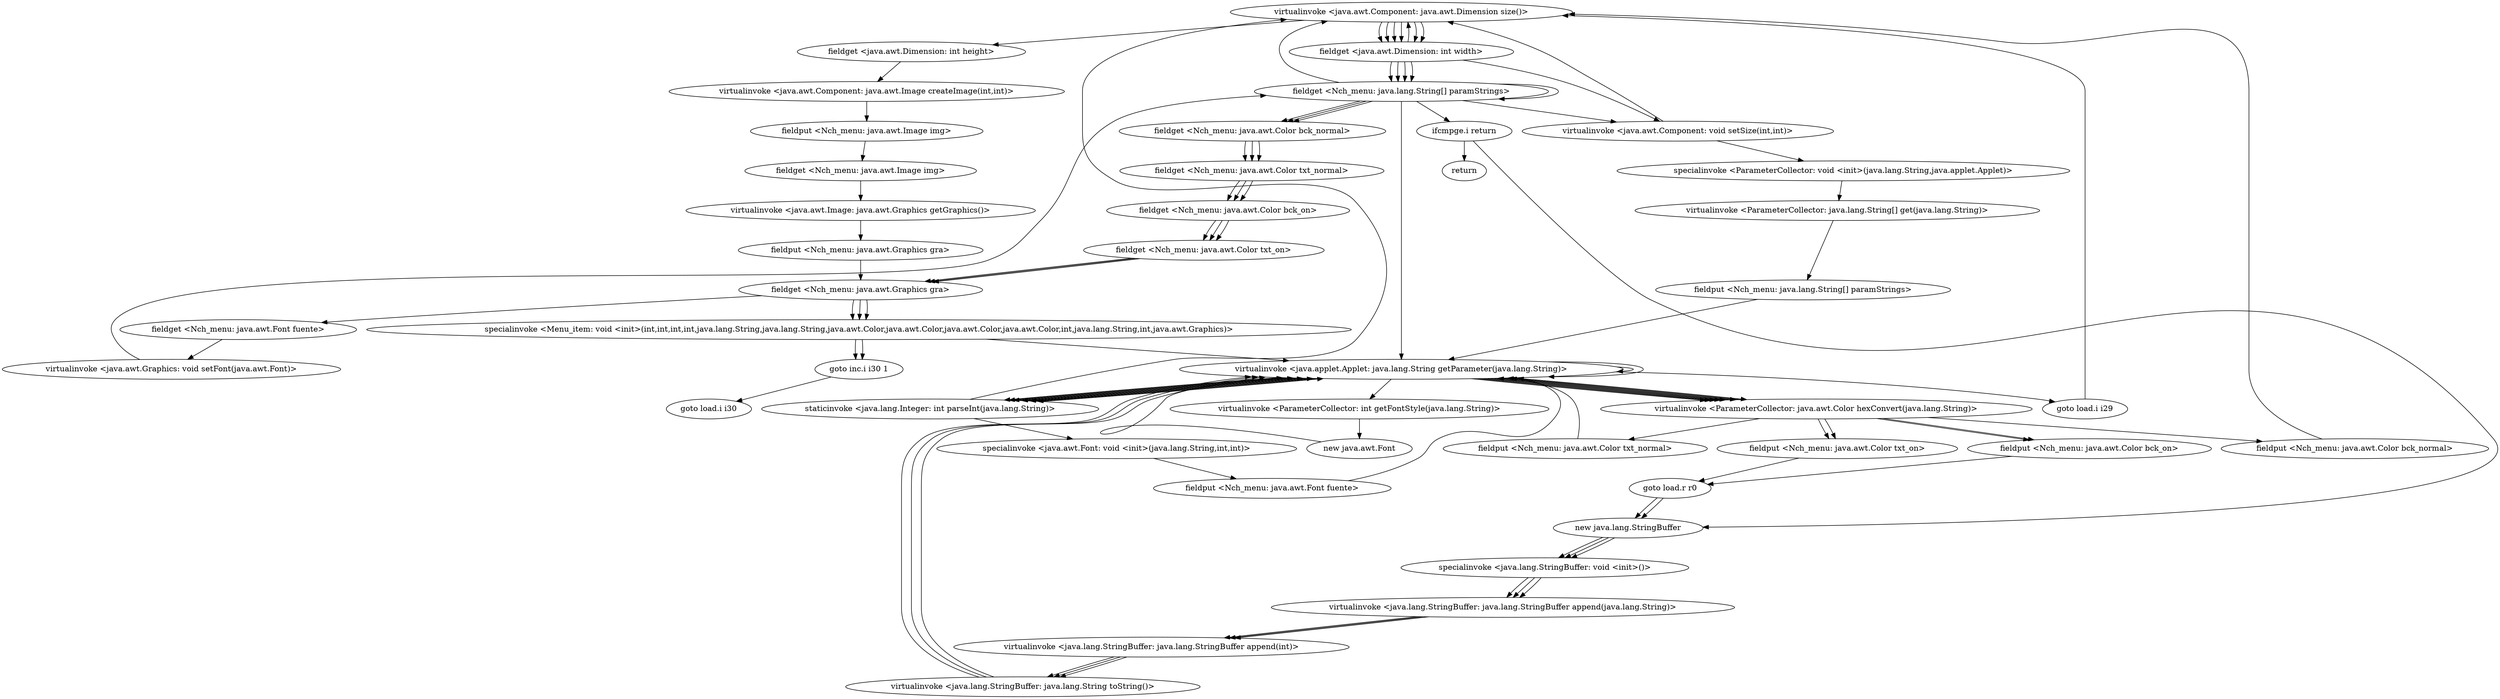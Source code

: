 digraph "" {
"virtualinvoke <java.awt.Component: java.awt.Dimension size()>";
 "virtualinvoke <java.awt.Component: java.awt.Dimension size()>"->"fieldget <java.awt.Dimension: int width>";
 "fieldget <java.awt.Dimension: int width>"->"virtualinvoke <java.awt.Component: void setSize(int,int)>";
 "virtualinvoke <java.awt.Component: void setSize(int,int)>"->"specialinvoke <ParameterCollector: void <init>(java.lang.String,java.applet.Applet)>";
 "specialinvoke <ParameterCollector: void <init>(java.lang.String,java.applet.Applet)>"->"virtualinvoke <ParameterCollector: java.lang.String[] get(java.lang.String)>";
 "virtualinvoke <ParameterCollector: java.lang.String[] get(java.lang.String)>"->"fieldput <Nch_menu: java.lang.String[] paramStrings>";
 "fieldput <Nch_menu: java.lang.String[] paramStrings>"->"virtualinvoke <java.applet.Applet: java.lang.String getParameter(java.lang.String)>";
 "virtualinvoke <java.applet.Applet: java.lang.String getParameter(java.lang.String)>"->"virtualinvoke <ParameterCollector: int getFontStyle(java.lang.String)>";
 "virtualinvoke <ParameterCollector: int getFontStyle(java.lang.String)>"->"new java.awt.Font";
 "new java.awt.Font"->"virtualinvoke <java.applet.Applet: java.lang.String getParameter(java.lang.String)>";
 "virtualinvoke <java.applet.Applet: java.lang.String getParameter(java.lang.String)>"->"virtualinvoke <java.applet.Applet: java.lang.String getParameter(java.lang.String)>";
 "virtualinvoke <java.applet.Applet: java.lang.String getParameter(java.lang.String)>"->"staticinvoke <java.lang.Integer: int parseInt(java.lang.String)>";
 "staticinvoke <java.lang.Integer: int parseInt(java.lang.String)>"->"specialinvoke <java.awt.Font: void <init>(java.lang.String,int,int)>";
 "specialinvoke <java.awt.Font: void <init>(java.lang.String,int,int)>"->"fieldput <Nch_menu: java.awt.Font fuente>";
 "fieldput <Nch_menu: java.awt.Font fuente>"->"virtualinvoke <java.applet.Applet: java.lang.String getParameter(java.lang.String)>";
 "virtualinvoke <java.applet.Applet: java.lang.String getParameter(java.lang.String)>"->"staticinvoke <java.lang.Integer: int parseInt(java.lang.String)>";
 "staticinvoke <java.lang.Integer: int parseInt(java.lang.String)>"->"virtualinvoke <java.awt.Component: java.awt.Dimension size()>";
 "virtualinvoke <java.awt.Component: java.awt.Dimension size()>"->"fieldget <java.awt.Dimension: int width>";
 "fieldget <java.awt.Dimension: int width>"->"fieldget <Nch_menu: java.lang.String[] paramStrings>";
 "fieldget <Nch_menu: java.lang.String[] paramStrings>"->"virtualinvoke <java.applet.Applet: java.lang.String getParameter(java.lang.String)>";
 "virtualinvoke <java.applet.Applet: java.lang.String getParameter(java.lang.String)>"->"staticinvoke <java.lang.Integer: int parseInt(java.lang.String)>";
 "staticinvoke <java.lang.Integer: int parseInt(java.lang.String)>"->"virtualinvoke <java.applet.Applet: java.lang.String getParameter(java.lang.String)>";
 "virtualinvoke <java.applet.Applet: java.lang.String getParameter(java.lang.String)>"->"staticinvoke <java.lang.Integer: int parseInt(java.lang.String)>";
 "staticinvoke <java.lang.Integer: int parseInt(java.lang.String)>"->"virtualinvoke <java.applet.Applet: java.lang.String getParameter(java.lang.String)>";
 "virtualinvoke <java.applet.Applet: java.lang.String getParameter(java.lang.String)>"->"virtualinvoke <java.applet.Applet: java.lang.String getParameter(java.lang.String)>";
 "virtualinvoke <java.applet.Applet: java.lang.String getParameter(java.lang.String)>"->"staticinvoke <java.lang.Integer: int parseInt(java.lang.String)>";
 "staticinvoke <java.lang.Integer: int parseInt(java.lang.String)>"->"virtualinvoke <java.applet.Applet: java.lang.String getParameter(java.lang.String)>";
 "virtualinvoke <java.applet.Applet: java.lang.String getParameter(java.lang.String)>"->"staticinvoke <java.lang.Integer: int parseInt(java.lang.String)>";
 "staticinvoke <java.lang.Integer: int parseInt(java.lang.String)>"->"virtualinvoke <java.applet.Applet: java.lang.String getParameter(java.lang.String)>";
 "virtualinvoke <java.applet.Applet: java.lang.String getParameter(java.lang.String)>"->"virtualinvoke <ParameterCollector: java.awt.Color hexConvert(java.lang.String)>";
 "virtualinvoke <ParameterCollector: java.awt.Color hexConvert(java.lang.String)>"->"fieldput <Nch_menu: java.awt.Color txt_normal>";
 "fieldput <Nch_menu: java.awt.Color txt_normal>"->"virtualinvoke <java.applet.Applet: java.lang.String getParameter(java.lang.String)>";
 "virtualinvoke <java.applet.Applet: java.lang.String getParameter(java.lang.String)>"->"virtualinvoke <ParameterCollector: java.awt.Color hexConvert(java.lang.String)>";
 "virtualinvoke <ParameterCollector: java.awt.Color hexConvert(java.lang.String)>"->"fieldput <Nch_menu: java.awt.Color bck_normal>";
 "fieldput <Nch_menu: java.awt.Color bck_normal>"->"virtualinvoke <java.awt.Component: java.awt.Dimension size()>";
 "virtualinvoke <java.awt.Component: java.awt.Dimension size()>"->"fieldget <java.awt.Dimension: int width>";
 "fieldget <java.awt.Dimension: int width>"->"fieldget <Nch_menu: java.lang.String[] paramStrings>";
 "fieldget <Nch_menu: java.lang.String[] paramStrings>"->"virtualinvoke <java.awt.Component: void setSize(int,int)>";
 "virtualinvoke <java.awt.Component: void setSize(int,int)>"->"virtualinvoke <java.awt.Component: java.awt.Dimension size()>";
 "virtualinvoke <java.awt.Component: java.awt.Dimension size()>"->"fieldget <java.awt.Dimension: int width>";
 "fieldget <java.awt.Dimension: int width>"->"virtualinvoke <java.awt.Component: java.awt.Dimension size()>";
 "virtualinvoke <java.awt.Component: java.awt.Dimension size()>"->"fieldget <java.awt.Dimension: int height>";
 "fieldget <java.awt.Dimension: int height>"->"virtualinvoke <java.awt.Component: java.awt.Image createImage(int,int)>";
 "virtualinvoke <java.awt.Component: java.awt.Image createImage(int,int)>"->"fieldput <Nch_menu: java.awt.Image img>";
 "fieldput <Nch_menu: java.awt.Image img>"->"fieldget <Nch_menu: java.awt.Image img>";
 "fieldget <Nch_menu: java.awt.Image img>"->"virtualinvoke <java.awt.Image: java.awt.Graphics getGraphics()>";
 "virtualinvoke <java.awt.Image: java.awt.Graphics getGraphics()>"->"fieldput <Nch_menu: java.awt.Graphics gra>";
 "fieldput <Nch_menu: java.awt.Graphics gra>"->"fieldget <Nch_menu: java.awt.Graphics gra>";
 "fieldget <Nch_menu: java.awt.Graphics gra>"->"fieldget <Nch_menu: java.awt.Font fuente>";
 "fieldget <Nch_menu: java.awt.Font fuente>"->"virtualinvoke <java.awt.Graphics: void setFont(java.awt.Font)>";
 "virtualinvoke <java.awt.Graphics: void setFont(java.awt.Font)>"->"fieldget <Nch_menu: java.lang.String[] paramStrings>";
 "fieldget <Nch_menu: java.lang.String[] paramStrings>"->"fieldget <Nch_menu: java.lang.String[] paramStrings>";
 "fieldget <Nch_menu: java.lang.String[] paramStrings>"->"ifcmpge.i return";
 "ifcmpge.i return"->"new java.lang.StringBuffer";
 "new java.lang.StringBuffer"->"specialinvoke <java.lang.StringBuffer: void <init>()>";
 "specialinvoke <java.lang.StringBuffer: void <init>()>"->"virtualinvoke <java.lang.StringBuffer: java.lang.StringBuffer append(java.lang.String)>";
 "virtualinvoke <java.lang.StringBuffer: java.lang.StringBuffer append(java.lang.String)>"->"virtualinvoke <java.lang.StringBuffer: java.lang.StringBuffer append(int)>";
 "virtualinvoke <java.lang.StringBuffer: java.lang.StringBuffer append(int)>"->"virtualinvoke <java.lang.StringBuffer: java.lang.String toString()>";
 "virtualinvoke <java.lang.StringBuffer: java.lang.String toString()>"->"virtualinvoke <java.applet.Applet: java.lang.String getParameter(java.lang.String)>";
 "virtualinvoke <java.applet.Applet: java.lang.String getParameter(java.lang.String)>"->"virtualinvoke <ParameterCollector: java.awt.Color hexConvert(java.lang.String)>";
 "virtualinvoke <ParameterCollector: java.awt.Color hexConvert(java.lang.String)>"->"fieldput <Nch_menu: java.awt.Color bck_on>";
 "fieldput <Nch_menu: java.awt.Color bck_on>"->"goto load.r r0";
 "goto load.r r0"->"new java.lang.StringBuffer";
 "new java.lang.StringBuffer"->"specialinvoke <java.lang.StringBuffer: void <init>()>";
 "specialinvoke <java.lang.StringBuffer: void <init>()>"->"virtualinvoke <java.lang.StringBuffer: java.lang.StringBuffer append(java.lang.String)>";
 "virtualinvoke <java.lang.StringBuffer: java.lang.StringBuffer append(java.lang.String)>"->"virtualinvoke <java.lang.StringBuffer: java.lang.StringBuffer append(int)>";
 "virtualinvoke <java.lang.StringBuffer: java.lang.StringBuffer append(int)>"->"virtualinvoke <java.lang.StringBuffer: java.lang.String toString()>";
 "virtualinvoke <java.lang.StringBuffer: java.lang.String toString()>"->"virtualinvoke <java.applet.Applet: java.lang.String getParameter(java.lang.String)>";
 "virtualinvoke <java.applet.Applet: java.lang.String getParameter(java.lang.String)>"->"virtualinvoke <ParameterCollector: java.awt.Color hexConvert(java.lang.String)>";
 "virtualinvoke <ParameterCollector: java.awt.Color hexConvert(java.lang.String)>"->"fieldput <Nch_menu: java.awt.Color txt_on>";
 "fieldput <Nch_menu: java.awt.Color txt_on>"->"goto load.r r0";
 "goto load.r r0"->"new java.lang.StringBuffer";
 "new java.lang.StringBuffer"->"specialinvoke <java.lang.StringBuffer: void <init>()>";
 "specialinvoke <java.lang.StringBuffer: void <init>()>"->"virtualinvoke <java.lang.StringBuffer: java.lang.StringBuffer append(java.lang.String)>";
 "virtualinvoke <java.lang.StringBuffer: java.lang.StringBuffer append(java.lang.String)>"->"virtualinvoke <java.lang.StringBuffer: java.lang.StringBuffer append(int)>";
 "virtualinvoke <java.lang.StringBuffer: java.lang.StringBuffer append(int)>"->"virtualinvoke <java.lang.StringBuffer: java.lang.String toString()>";
 "virtualinvoke <java.lang.StringBuffer: java.lang.String toString()>"->"virtualinvoke <java.applet.Applet: java.lang.String getParameter(java.lang.String)>";
 "virtualinvoke <java.applet.Applet: java.lang.String getParameter(java.lang.String)>"->"goto load.i i29";
 "goto load.i i29"->"virtualinvoke <java.awt.Component: java.awt.Dimension size()>";
 "virtualinvoke <java.awt.Component: java.awt.Dimension size()>"->"fieldget <java.awt.Dimension: int width>";
 "fieldget <java.awt.Dimension: int width>"->"fieldget <Nch_menu: java.lang.String[] paramStrings>";
 "fieldget <Nch_menu: java.lang.String[] paramStrings>"->"fieldget <Nch_menu: java.awt.Color bck_normal>";
 "fieldget <Nch_menu: java.awt.Color bck_normal>"->"fieldget <Nch_menu: java.awt.Color txt_normal>";
 "fieldget <Nch_menu: java.awt.Color txt_normal>"->"fieldget <Nch_menu: java.awt.Color bck_on>";
 "fieldget <Nch_menu: java.awt.Color bck_on>"->"fieldget <Nch_menu: java.awt.Color txt_on>";
 "fieldget <Nch_menu: java.awt.Color txt_on>"->"fieldget <Nch_menu: java.awt.Graphics gra>";
 "fieldget <Nch_menu: java.awt.Graphics gra>"->"specialinvoke <Menu_item: void <init>(int,int,int,int,java.lang.String,java.lang.String,java.awt.Color,java.awt.Color,java.awt.Color,java.awt.Color,int,java.lang.String,int,java.awt.Graphics)>";
 "specialinvoke <Menu_item: void <init>(int,int,int,int,java.lang.String,java.lang.String,java.awt.Color,java.awt.Color,java.awt.Color,java.awt.Color,int,java.lang.String,int,java.awt.Graphics)>"->"goto inc.i i30 1";
 "goto inc.i i30 1"->"goto load.i i30";
"fieldget <Nch_menu: java.lang.String[] paramStrings>";
 "fieldget <Nch_menu: java.lang.String[] paramStrings>"->"virtualinvoke <java.awt.Component: java.awt.Dimension size()>";
 "virtualinvoke <java.awt.Component: java.awt.Dimension size()>"->"fieldget <java.awt.Dimension: int width>";
 "fieldget <java.awt.Dimension: int width>"->"fieldget <Nch_menu: java.lang.String[] paramStrings>";
 "fieldget <Nch_menu: java.lang.String[] paramStrings>"->"fieldget <Nch_menu: java.awt.Color bck_normal>";
 "fieldget <Nch_menu: java.awt.Color bck_normal>"->"fieldget <Nch_menu: java.awt.Color txt_normal>";
 "fieldget <Nch_menu: java.awt.Color txt_normal>"->"fieldget <Nch_menu: java.awt.Color bck_on>";
 "fieldget <Nch_menu: java.awt.Color bck_on>"->"fieldget <Nch_menu: java.awt.Color txt_on>";
 "fieldget <Nch_menu: java.awt.Color txt_on>"->"fieldget <Nch_menu: java.awt.Graphics gra>";
 "fieldget <Nch_menu: java.awt.Graphics gra>"->"specialinvoke <Menu_item: void <init>(int,int,int,int,java.lang.String,java.lang.String,java.awt.Color,java.awt.Color,java.awt.Color,java.awt.Color,int,java.lang.String,int,java.awt.Graphics)>";
 "specialinvoke <Menu_item: void <init>(int,int,int,int,java.lang.String,java.lang.String,java.awt.Color,java.awt.Color,java.awt.Color,java.awt.Color,int,java.lang.String,int,java.awt.Graphics)>"->"goto inc.i i30 1";
"fieldget <Nch_menu: java.lang.String[] paramStrings>";
 "fieldget <Nch_menu: java.lang.String[] paramStrings>"->"fieldget <Nch_menu: java.awt.Color bck_normal>";
 "fieldget <Nch_menu: java.awt.Color bck_normal>"->"fieldget <Nch_menu: java.awt.Color txt_normal>";
 "fieldget <Nch_menu: java.awt.Color txt_normal>"->"fieldget <Nch_menu: java.awt.Color bck_on>";
 "fieldget <Nch_menu: java.awt.Color bck_on>"->"fieldget <Nch_menu: java.awt.Color txt_on>";
 "fieldget <Nch_menu: java.awt.Color txt_on>"->"fieldget <Nch_menu: java.awt.Graphics gra>";
 "fieldget <Nch_menu: java.awt.Graphics gra>"->"specialinvoke <Menu_item: void <init>(int,int,int,int,java.lang.String,java.lang.String,java.awt.Color,java.awt.Color,java.awt.Color,java.awt.Color,int,java.lang.String,int,java.awt.Graphics)>";
 "specialinvoke <Menu_item: void <init>(int,int,int,int,java.lang.String,java.lang.String,java.awt.Color,java.awt.Color,java.awt.Color,java.awt.Color,int,java.lang.String,int,java.awt.Graphics)>"-> "virtualinvoke <java.applet.Applet: java.lang.String getParameter(java.lang.String)>"-> "virtualinvoke <ParameterCollector: java.awt.Color hexConvert(java.lang.String)>"->"virtualinvoke <java.applet.Applet: java.lang.String getParameter(java.lang.String)>";
 "virtualinvoke <java.applet.Applet: java.lang.String getParameter(java.lang.String)>"->"virtualinvoke <ParameterCollector: java.awt.Color hexConvert(java.lang.String)>";
 "virtualinvoke <ParameterCollector: java.awt.Color hexConvert(java.lang.String)>"->"fieldput <Nch_menu: java.awt.Color txt_on>";
 "virtualinvoke <ParameterCollector: java.awt.Color hexConvert(java.lang.String)>"->"virtualinvoke <java.applet.Applet: java.lang.String getParameter(java.lang.String)>";
 "virtualinvoke <java.applet.Applet: java.lang.String getParameter(java.lang.String)>"->"virtualinvoke <ParameterCollector: java.awt.Color hexConvert(java.lang.String)>";
 "virtualinvoke <ParameterCollector: java.awt.Color hexConvert(java.lang.String)>"->"fieldput <Nch_menu: java.awt.Color bck_on>";
 "ifcmpge.i return"->"return";
}

